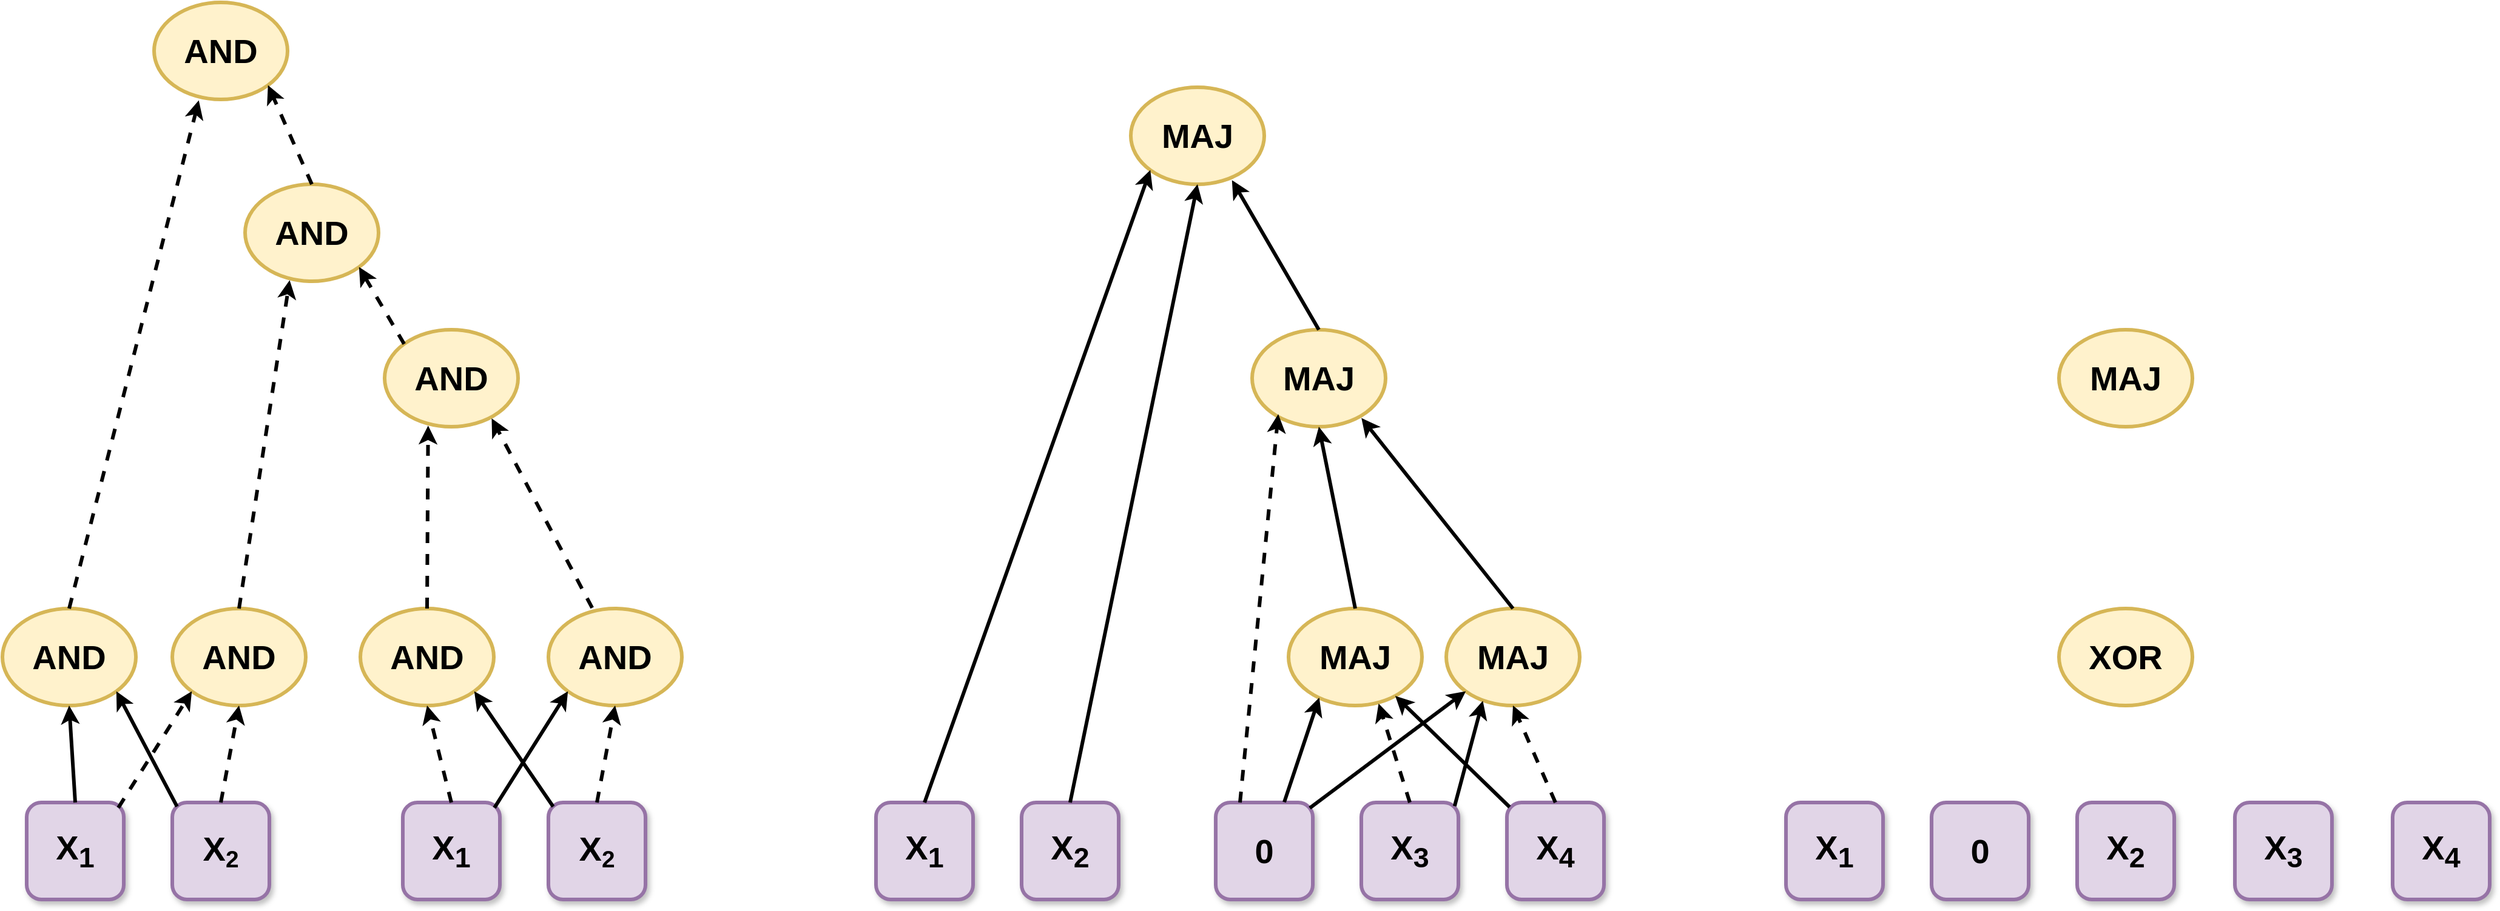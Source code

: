 <mxfile version="24.6.2" type="github">
  <diagram name="第 1 页" id="r3UGkL9LIauUfXsUyBIE">
    <mxGraphModel dx="3139" dy="2145" grid="1" gridSize="10" guides="1" tooltips="1" connect="1" arrows="1" fold="1" page="1" pageScale="1" pageWidth="560" pageHeight="1000" math="0" shadow="0">
      <root>
        <mxCell id="0" />
        <mxCell id="1" parent="0" />
        <mxCell id="rH_akTSNDyo1jkgqadfu-1" value="&lt;font style=&quot;font-size: 28px;&quot;&gt;&lt;b&gt;X&lt;sub&gt;1&lt;/sub&gt;&lt;/b&gt;&lt;/font&gt;" style="rounded=1;whiteSpace=wrap;html=1;fillColor=#e1d5e7;strokeColor=#9673a6;shadow=1;strokeWidth=3;" vertex="1" parent="1">
          <mxGeometry x="-540" y="660" width="80" height="80" as="geometry" />
        </mxCell>
        <mxCell id="rH_akTSNDyo1jkgqadfu-2" value="&lt;font style=&quot;&quot;&gt;&lt;b style=&quot;&quot;&gt;&lt;span style=&quot;font-size: 28px;&quot;&gt;X&lt;/span&gt;&lt;span style=&quot;font-size: 23.333px;&quot;&gt;&lt;sub&gt;2&lt;/sub&gt;&lt;/span&gt;&lt;/b&gt;&lt;/font&gt;" style="rounded=1;whiteSpace=wrap;html=1;fillColor=#e1d5e7;strokeColor=#9673a6;shadow=1;strokeWidth=3;" vertex="1" parent="1">
          <mxGeometry x="-420" y="660" width="80" height="80" as="geometry" />
        </mxCell>
        <mxCell id="rH_akTSNDyo1jkgqadfu-6" value="&lt;font style=&quot;font-size: 28px;&quot;&gt;&lt;b&gt;X&lt;sub&gt;1&lt;/sub&gt;&lt;/b&gt;&lt;/font&gt;" style="rounded=1;whiteSpace=wrap;html=1;fillColor=#e1d5e7;strokeColor=#9673a6;shadow=1;strokeWidth=3;" vertex="1" parent="1">
          <mxGeometry x="160" y="660" width="80" height="80" as="geometry" />
        </mxCell>
        <mxCell id="rH_akTSNDyo1jkgqadfu-7" value="&lt;font style=&quot;font-size: 28px;&quot;&gt;&lt;b&gt;X&lt;sub&gt;2&lt;/sub&gt;&lt;/b&gt;&lt;/font&gt;" style="rounded=1;whiteSpace=wrap;html=1;fillColor=#e1d5e7;strokeColor=#9673a6;shadow=1;strokeWidth=3;" vertex="1" parent="1">
          <mxGeometry x="280" y="660" width="80" height="80" as="geometry" />
        </mxCell>
        <mxCell id="rH_akTSNDyo1jkgqadfu-8" value="&lt;font style=&quot;font-size: 28px;&quot;&gt;&lt;b&gt;X&lt;sub&gt;3&lt;/sub&gt;&lt;/b&gt;&lt;/font&gt;" style="rounded=1;whiteSpace=wrap;html=1;fillColor=#e1d5e7;strokeColor=#9673a6;shadow=1;strokeWidth=3;" vertex="1" parent="1">
          <mxGeometry x="560" y="660" width="80" height="80" as="geometry" />
        </mxCell>
        <mxCell id="rH_akTSNDyo1jkgqadfu-9" value="&lt;font style=&quot;font-size: 28px;&quot;&gt;&lt;b&gt;X&lt;sub&gt;4&lt;/sub&gt;&lt;/b&gt;&lt;/font&gt;" style="rounded=1;whiteSpace=wrap;html=1;fillColor=#e1d5e7;strokeColor=#9673a6;shadow=1;strokeWidth=3;" vertex="1" parent="1">
          <mxGeometry x="680" y="660" width="80" height="80" as="geometry" />
        </mxCell>
        <mxCell id="rH_akTSNDyo1jkgqadfu-14" value="&lt;font style=&quot;font-size: 28px;&quot;&gt;&lt;b&gt;X&lt;sub&gt;1&lt;/sub&gt;&lt;/b&gt;&lt;/font&gt;" style="rounded=1;whiteSpace=wrap;html=1;fillColor=#e1d5e7;strokeColor=#9673a6;shadow=1;strokeWidth=3;" vertex="1" parent="1">
          <mxGeometry x="910" y="660" width="80" height="80" as="geometry" />
        </mxCell>
        <mxCell id="rH_akTSNDyo1jkgqadfu-15" value="&lt;font style=&quot;font-size: 28px;&quot;&gt;&lt;b&gt;X&lt;sub&gt;2&lt;/sub&gt;&lt;/b&gt;&lt;/font&gt;" style="rounded=1;whiteSpace=wrap;html=1;fillColor=#e1d5e7;strokeColor=#9673a6;shadow=1;strokeWidth=3;" vertex="1" parent="1">
          <mxGeometry x="1150" y="660" width="80" height="80" as="geometry" />
        </mxCell>
        <mxCell id="rH_akTSNDyo1jkgqadfu-16" value="&lt;font style=&quot;font-size: 28px;&quot;&gt;&lt;b&gt;X&lt;sub&gt;3&lt;/sub&gt;&lt;/b&gt;&lt;/font&gt;" style="rounded=1;whiteSpace=wrap;html=1;fillColor=#e1d5e7;strokeColor=#9673a6;shadow=1;strokeWidth=3;" vertex="1" parent="1">
          <mxGeometry x="1280" y="660" width="80" height="80" as="geometry" />
        </mxCell>
        <mxCell id="rH_akTSNDyo1jkgqadfu-17" value="&lt;font style=&quot;font-size: 28px;&quot;&gt;&lt;b&gt;X&lt;sub&gt;4&lt;/sub&gt;&lt;/b&gt;&lt;/font&gt;" style="rounded=1;whiteSpace=wrap;html=1;fillColor=#e1d5e7;strokeColor=#9673a6;shadow=1;strokeWidth=3;" vertex="1" parent="1">
          <mxGeometry x="1410" y="660" width="80" height="80" as="geometry" />
        </mxCell>
        <mxCell id="rH_akTSNDyo1jkgqadfu-18" value="&lt;span style=&quot;font-size: 28px;&quot;&gt;&lt;b&gt;0&lt;/b&gt;&lt;/span&gt;" style="rounded=1;whiteSpace=wrap;html=1;fillColor=#e1d5e7;strokeColor=#9673a6;shadow=1;strokeWidth=3;" vertex="1" parent="1">
          <mxGeometry x="440" y="660" width="80" height="80" as="geometry" />
        </mxCell>
        <mxCell id="rH_akTSNDyo1jkgqadfu-19" value="&lt;font style=&quot;font-size: 28px;&quot;&gt;&lt;b&gt;AND&lt;/b&gt;&lt;/font&gt;" style="ellipse;whiteSpace=wrap;html=1;fillColor=#fff2cc;strokeColor=#d6b656;strokeWidth=3;" vertex="1" parent="1">
          <mxGeometry x="-560" y="500" width="110" height="80" as="geometry" />
        </mxCell>
        <mxCell id="rH_akTSNDyo1jkgqadfu-20" value="&lt;font style=&quot;font-size: 28px;&quot;&gt;&lt;b&gt;AND&lt;/b&gt;&lt;/font&gt;" style="ellipse;whiteSpace=wrap;html=1;fillColor=#fff2cc;strokeColor=#d6b656;strokeWidth=3;" vertex="1" parent="1">
          <mxGeometry x="-420" y="500" width="110" height="80" as="geometry" />
        </mxCell>
        <mxCell id="rH_akTSNDyo1jkgqadfu-23" value="&lt;font style=&quot;font-size: 28px;&quot;&gt;&lt;b&gt;AND&lt;/b&gt;&lt;/font&gt;" style="ellipse;whiteSpace=wrap;html=1;fillColor=#fff2cc;strokeColor=#d6b656;strokeWidth=3;" vertex="1" parent="1">
          <mxGeometry x="-245" y="270" width="110" height="80" as="geometry" />
        </mxCell>
        <mxCell id="rH_akTSNDyo1jkgqadfu-24" value="&lt;font style=&quot;font-size: 28px;&quot;&gt;&lt;b&gt;AND&lt;/b&gt;&lt;/font&gt;" style="ellipse;whiteSpace=wrap;html=1;fillColor=#fff2cc;strokeColor=#d6b656;strokeWidth=3;" vertex="1" parent="1">
          <mxGeometry x="-360" y="150" width="110" height="80" as="geometry" />
        </mxCell>
        <mxCell id="rH_akTSNDyo1jkgqadfu-25" value="&lt;font style=&quot;font-size: 28px;&quot;&gt;&lt;b&gt;AND&lt;/b&gt;&lt;/font&gt;" style="ellipse;whiteSpace=wrap;html=1;fillColor=#fff2cc;strokeColor=#d6b656;strokeWidth=3;" vertex="1" parent="1">
          <mxGeometry x="-435" width="110" height="80" as="geometry" />
        </mxCell>
        <mxCell id="rH_akTSNDyo1jkgqadfu-26" value="" style="endArrow=classic;html=1;rounded=0;strokeWidth=3;exitX=0.5;exitY=0;exitDx=0;exitDy=0;entryX=0.5;entryY=1;entryDx=0;entryDy=0;" edge="1" parent="1" source="rH_akTSNDyo1jkgqadfu-1" target="rH_akTSNDyo1jkgqadfu-19">
          <mxGeometry width="50" height="50" relative="1" as="geometry">
            <mxPoint x="-150" y="590" as="sourcePoint" />
            <mxPoint x="-100" y="540" as="targetPoint" />
          </mxGeometry>
        </mxCell>
        <mxCell id="rH_akTSNDyo1jkgqadfu-27" value="" style="endArrow=classic;html=1;rounded=0;strokeWidth=3;exitX=0.944;exitY=0.054;exitDx=0;exitDy=0;entryX=0;entryY=1;entryDx=0;entryDy=0;exitPerimeter=0;dashed=1;" edge="1" parent="1" source="rH_akTSNDyo1jkgqadfu-1" target="rH_akTSNDyo1jkgqadfu-20">
          <mxGeometry width="50" height="50" relative="1" as="geometry">
            <mxPoint x="-490" y="670" as="sourcePoint" />
            <mxPoint x="-525" y="590" as="targetPoint" />
          </mxGeometry>
        </mxCell>
        <mxCell id="rH_akTSNDyo1jkgqadfu-28" value="" style="endArrow=classic;html=1;rounded=0;strokeWidth=3;exitX=0.5;exitY=0;exitDx=0;exitDy=0;entryX=0.5;entryY=1;entryDx=0;entryDy=0;dashed=1;" edge="1" parent="1" source="rH_akTSNDyo1jkgqadfu-2" target="rH_akTSNDyo1jkgqadfu-20">
          <mxGeometry width="50" height="50" relative="1" as="geometry">
            <mxPoint x="-490" y="670" as="sourcePoint" />
            <mxPoint x="-525" y="590" as="targetPoint" />
          </mxGeometry>
        </mxCell>
        <mxCell id="rH_akTSNDyo1jkgqadfu-29" value="" style="endArrow=classic;html=1;rounded=0;strokeWidth=3;exitX=0.049;exitY=0.042;exitDx=0;exitDy=0;entryX=1;entryY=1;entryDx=0;entryDy=0;exitPerimeter=0;" edge="1" parent="1" source="rH_akTSNDyo1jkgqadfu-2" target="rH_akTSNDyo1jkgqadfu-19">
          <mxGeometry width="50" height="50" relative="1" as="geometry">
            <mxPoint x="-370" y="670" as="sourcePoint" />
            <mxPoint x="-345" y="590" as="targetPoint" />
          </mxGeometry>
        </mxCell>
        <mxCell id="rH_akTSNDyo1jkgqadfu-30" value="&lt;font style=&quot;font-size: 28px;&quot;&gt;&lt;b&gt;X&lt;sub&gt;1&lt;/sub&gt;&lt;/b&gt;&lt;/font&gt;" style="rounded=1;whiteSpace=wrap;html=1;fillColor=#e1d5e7;strokeColor=#9673a6;shadow=1;strokeWidth=3;" vertex="1" parent="1">
          <mxGeometry x="-230" y="660" width="80" height="80" as="geometry" />
        </mxCell>
        <mxCell id="rH_akTSNDyo1jkgqadfu-31" value="&lt;font style=&quot;&quot;&gt;&lt;b style=&quot;&quot;&gt;&lt;span style=&quot;font-size: 28px;&quot;&gt;X&lt;/span&gt;&lt;span style=&quot;font-size: 23.333px;&quot;&gt;&lt;sub&gt;2&lt;/sub&gt;&lt;/span&gt;&lt;/b&gt;&lt;/font&gt;" style="rounded=1;whiteSpace=wrap;html=1;fillColor=#e1d5e7;strokeColor=#9673a6;shadow=1;strokeWidth=3;" vertex="1" parent="1">
          <mxGeometry x="-110" y="660" width="80" height="80" as="geometry" />
        </mxCell>
        <mxCell id="rH_akTSNDyo1jkgqadfu-32" value="&lt;font style=&quot;font-size: 28px;&quot;&gt;&lt;b&gt;AND&lt;/b&gt;&lt;/font&gt;" style="ellipse;whiteSpace=wrap;html=1;fillColor=#fff2cc;strokeColor=#d6b656;strokeWidth=3;" vertex="1" parent="1">
          <mxGeometry x="-265" y="500" width="110" height="80" as="geometry" />
        </mxCell>
        <mxCell id="rH_akTSNDyo1jkgqadfu-33" value="&lt;font style=&quot;font-size: 28px;&quot;&gt;&lt;b&gt;AND&lt;/b&gt;&lt;/font&gt;" style="ellipse;whiteSpace=wrap;html=1;fillColor=#fff2cc;strokeColor=#d6b656;strokeWidth=3;" vertex="1" parent="1">
          <mxGeometry x="-110" y="500" width="110" height="80" as="geometry" />
        </mxCell>
        <mxCell id="rH_akTSNDyo1jkgqadfu-34" value="" style="endArrow=classic;html=1;rounded=0;strokeWidth=3;exitX=0.5;exitY=0;exitDx=0;exitDy=0;entryX=0.5;entryY=1;entryDx=0;entryDy=0;dashed=1;" edge="1" parent="1" source="rH_akTSNDyo1jkgqadfu-30" target="rH_akTSNDyo1jkgqadfu-32">
          <mxGeometry width="50" height="50" relative="1" as="geometry">
            <mxPoint x="160" y="590" as="sourcePoint" />
            <mxPoint x="210" y="540" as="targetPoint" />
          </mxGeometry>
        </mxCell>
        <mxCell id="rH_akTSNDyo1jkgqadfu-35" value="" style="endArrow=classic;html=1;rounded=0;strokeWidth=3;exitX=0.944;exitY=0.054;exitDx=0;exitDy=0;entryX=0;entryY=1;entryDx=0;entryDy=0;exitPerimeter=0;" edge="1" parent="1" source="rH_akTSNDyo1jkgqadfu-30" target="rH_akTSNDyo1jkgqadfu-33">
          <mxGeometry width="50" height="50" relative="1" as="geometry">
            <mxPoint x="-180" y="670" as="sourcePoint" />
            <mxPoint x="-215" y="590" as="targetPoint" />
          </mxGeometry>
        </mxCell>
        <mxCell id="rH_akTSNDyo1jkgqadfu-36" value="" style="endArrow=classic;html=1;rounded=0;strokeWidth=3;exitX=0.5;exitY=0;exitDx=0;exitDy=0;entryX=0.5;entryY=1;entryDx=0;entryDy=0;dashed=1;" edge="1" parent="1" source="rH_akTSNDyo1jkgqadfu-31" target="rH_akTSNDyo1jkgqadfu-33">
          <mxGeometry width="50" height="50" relative="1" as="geometry">
            <mxPoint x="-180" y="670" as="sourcePoint" />
            <mxPoint x="-215" y="590" as="targetPoint" />
          </mxGeometry>
        </mxCell>
        <mxCell id="rH_akTSNDyo1jkgqadfu-37" value="" style="endArrow=classic;html=1;rounded=0;strokeWidth=3;exitX=0.049;exitY=0.042;exitDx=0;exitDy=0;entryX=1;entryY=1;entryDx=0;entryDy=0;exitPerimeter=0;" edge="1" parent="1" source="rH_akTSNDyo1jkgqadfu-31" target="rH_akTSNDyo1jkgqadfu-32">
          <mxGeometry width="50" height="50" relative="1" as="geometry">
            <mxPoint x="-60" y="670" as="sourcePoint" />
            <mxPoint x="-35" y="590" as="targetPoint" />
          </mxGeometry>
        </mxCell>
        <mxCell id="rH_akTSNDyo1jkgqadfu-38" value="" style="endArrow=classic;html=1;rounded=0;strokeWidth=3;exitX=0.328;exitY=-0.007;exitDx=0;exitDy=0;entryX=0.802;entryY=0.914;entryDx=0;entryDy=0;dashed=1;entryPerimeter=0;exitPerimeter=0;" edge="1" parent="1" source="rH_akTSNDyo1jkgqadfu-33" target="rH_akTSNDyo1jkgqadfu-23">
          <mxGeometry width="50" height="50" relative="1" as="geometry">
            <mxPoint x="-370" y="670" as="sourcePoint" />
            <mxPoint x="-345" y="590" as="targetPoint" />
          </mxGeometry>
        </mxCell>
        <mxCell id="rH_akTSNDyo1jkgqadfu-39" value="" style="endArrow=classic;html=1;rounded=0;strokeWidth=3;exitX=0.5;exitY=0;exitDx=0;exitDy=0;entryX=0.326;entryY=0.989;entryDx=0;entryDy=0;dashed=1;entryPerimeter=0;" edge="1" parent="1" source="rH_akTSNDyo1jkgqadfu-32" target="rH_akTSNDyo1jkgqadfu-23">
          <mxGeometry width="50" height="50" relative="1" as="geometry">
            <mxPoint x="-14" y="509" as="sourcePoint" />
            <mxPoint x="-102" y="353" as="targetPoint" />
          </mxGeometry>
        </mxCell>
        <mxCell id="rH_akTSNDyo1jkgqadfu-40" value="" style="endArrow=classic;html=1;rounded=0;strokeWidth=3;exitX=0.5;exitY=0;exitDx=0;exitDy=0;entryX=0.334;entryY=0.989;entryDx=0;entryDy=0;dashed=1;entryPerimeter=0;" edge="1" parent="1" source="rH_akTSNDyo1jkgqadfu-20" target="rH_akTSNDyo1jkgqadfu-24">
          <mxGeometry width="50" height="50" relative="1" as="geometry">
            <mxPoint x="-175" y="510" as="sourcePoint" />
            <mxPoint x="-154" y="359" as="targetPoint" />
          </mxGeometry>
        </mxCell>
        <mxCell id="rH_akTSNDyo1jkgqadfu-41" value="" style="endArrow=classic;html=1;rounded=0;strokeWidth=3;exitX=0.5;exitY=0;exitDx=0;exitDy=0;entryX=0.335;entryY=1.01;entryDx=0;entryDy=0;dashed=1;entryPerimeter=0;" edge="1" parent="1" source="rH_akTSNDyo1jkgqadfu-19" target="rH_akTSNDyo1jkgqadfu-25">
          <mxGeometry width="50" height="50" relative="1" as="geometry">
            <mxPoint x="-165" y="520" as="sourcePoint" />
            <mxPoint x="-144" y="369" as="targetPoint" />
          </mxGeometry>
        </mxCell>
        <mxCell id="rH_akTSNDyo1jkgqadfu-42" value="" style="endArrow=classic;html=1;rounded=0;strokeWidth=3;entryX=1;entryY=1;entryDx=0;entryDy=0;dashed=1;exitX=0;exitY=0;exitDx=0;exitDy=0;" edge="1" parent="1" source="rH_akTSNDyo1jkgqadfu-23" target="rH_akTSNDyo1jkgqadfu-24">
          <mxGeometry width="50" height="50" relative="1" as="geometry">
            <mxPoint x="-170" y="270" as="sourcePoint" />
            <mxPoint x="-154" y="359" as="targetPoint" />
          </mxGeometry>
        </mxCell>
        <mxCell id="rH_akTSNDyo1jkgqadfu-43" value="" style="endArrow=classic;html=1;rounded=0;strokeWidth=3;exitX=0.5;exitY=0;exitDx=0;exitDy=0;entryX=1;entryY=1;entryDx=0;entryDy=0;dashed=1;" edge="1" parent="1" source="rH_akTSNDyo1jkgqadfu-24" target="rH_akTSNDyo1jkgqadfu-25">
          <mxGeometry width="50" height="50" relative="1" as="geometry">
            <mxPoint x="-165" y="520" as="sourcePoint" />
            <mxPoint x="-144" y="369" as="targetPoint" />
          </mxGeometry>
        </mxCell>
        <mxCell id="rH_akTSNDyo1jkgqadfu-44" value="&lt;font style=&quot;font-size: 28px;&quot;&gt;&lt;b&gt;MAJ&lt;/b&gt;&lt;/font&gt;&lt;span style=&quot;color: rgba(0, 0, 0, 0); font-family: monospace; font-size: 0px; text-align: start; text-wrap: nowrap;&quot;&gt;%3CmxGraphModel%3E%3Croot%3E%3CmxCell%20id%3D%220%22%2F%3E%3CmxCell%20id%3D%221%22%20parent%3D%220%22%2F%3E%3CmxCell%20id%3D%222%22%20value%3D%22%26lt%3Bfont%20style%3D%26quot%3Bfont-size%3A%2028px%3B%26quot%3B%26gt%3B%26lt%3Bb%26gt%3BAND%26lt%3B%2Fb%26gt%3B%26lt%3B%2Ffont%26gt%3B%22%20style%3D%22ellipse%3BwhiteSpace%3Dwrap%3Bhtml%3D1%3BfillColor%3D%23fff2cc%3BstrokeColor%3D%23d6b656%3BstrokeWidth%3D3%3B%22%20vertex%3D%221%22%20parent%3D%221%22%3E%3CmxGeometry%20x%3D%22-265%22%20y%3D%22500%22%20width%3D%22110%22%20height%3D%2280%22%20as%3D%22geometry%22%2F%3E%3C%2FmxCell%3E%3C%2Froot%3E%3C%2FmxGraphModel%3E&lt;/span&gt;" style="ellipse;whiteSpace=wrap;html=1;fillColor=#fff2cc;strokeColor=#d6b656;strokeWidth=3;" vertex="1" parent="1">
          <mxGeometry x="500" y="500" width="110" height="80" as="geometry" />
        </mxCell>
        <mxCell id="rH_akTSNDyo1jkgqadfu-47" value="&lt;font style=&quot;font-size: 28px;&quot;&gt;&lt;b&gt;MAJ&lt;/b&gt;&lt;/font&gt;&lt;span style=&quot;color: rgba(0, 0, 0, 0); font-family: monospace; font-size: 0px; text-align: start; text-wrap: nowrap;&quot;&gt;%3CmxGraphModel%3E%3Croot%3E%3CmxCell%20id%3D%220%22%2F%3E%3CmxCell%20id%3D%221%22%20parent%3D%220%22%2F%3E%3CmxCell%20id%3D%222%22%20value%3D%22%26lt%3Bfont%20style%3D%26quot%3Bfont-size%3A%2028px%3B%26quot%3B%26gt%3B%26lt%3Bb%26gt%3BAND%26lt%3B%2Fb%26gt%3B%26lt%3B%2Ffont%26gt%3B%22%20style%3D%22ellipse%3BwhiteSpace%3Dwrap%3Bhtml%3D1%3BfillColor%3D%23fff2cc%3BstrokeColor%3D%23d6b656%3BstrokeWidth%3D3%3B%22%20vertex%3D%221%22%20parent%3D%221%22%3E%3CmxGeometry%20x%3D%22-265%22%20y%3D%22500%22%20width%3D%22110%22%20height%3D%2280%22%20as%3D%22geometry%22%2F%3E%3C%2FmxCell%3E%3C%2Froot%3E%3C%2FmxGraphModel%3E&lt;/span&gt;" style="ellipse;whiteSpace=wrap;html=1;fillColor=#fff2cc;strokeColor=#d6b656;strokeWidth=3;" vertex="1" parent="1">
          <mxGeometry x="630" y="500" width="110" height="80" as="geometry" />
        </mxCell>
        <mxCell id="rH_akTSNDyo1jkgqadfu-48" value="&lt;font style=&quot;font-size: 28px;&quot;&gt;&lt;b&gt;MAJ&lt;/b&gt;&lt;/font&gt;&lt;span style=&quot;color: rgba(0, 0, 0, 0); font-family: monospace; font-size: 0px; text-align: start; text-wrap: nowrap;&quot;&gt;%3CmxGraphModel%3E%3Croot%3E%3CmxCell%20id%3D%220%22%2F%3E%3CmxCell%20id%3D%221%22%20parent%3D%220%22%2F%3E%3CmxCell%20id%3D%222%22%20value%3D%22%26lt%3Bfont%20style%3D%26quot%3Bfont-size%3A%2028px%3B%26quot%3B%26gt%3B%26lt%3Bb%26gt%3BAND%26lt%3B%2Fb%26gt%3B%26lt%3B%2Ffont%26gt%3B%22%20style%3D%22ellipse%3BwhiteSpace%3Dwrap%3Bhtml%3D1%3BfillColor%3D%23fff2cc%3BstrokeColor%3D%23d6b656%3BstrokeWidth%3D3%3B%22%20vertex%3D%221%22%20parent%3D%221%22%3E%3CmxGeometry%20x%3D%22-265%22%20y%3D%22500%22%20width%3D%22110%22%20height%3D%2280%22%20as%3D%22geometry%22%2F%3E%3C%2FmxCell%3E%3C%2Froot%3E%3C%2FmxGraphModel%3E&lt;/span&gt;" style="ellipse;whiteSpace=wrap;html=1;fillColor=#fff2cc;strokeColor=#d6b656;strokeWidth=3;" vertex="1" parent="1">
          <mxGeometry x="470" y="270" width="110" height="80" as="geometry" />
        </mxCell>
        <mxCell id="rH_akTSNDyo1jkgqadfu-49" value="&lt;font style=&quot;font-size: 28px;&quot;&gt;&lt;b&gt;MAJ&lt;/b&gt;&lt;/font&gt;&lt;span style=&quot;color: rgba(0, 0, 0, 0); font-family: monospace; font-size: 0px; text-align: start; text-wrap: nowrap;&quot;&gt;%3CmxGraphModel%3E%3Croot%3E%3CmxCell%20id%3D%220%22%2F%3E%3CmxCell%20id%3D%221%22%20parent%3D%220%22%2F%3E%3CmxCell%20id%3D%222%22%20value%3D%22%26lt%3Bfont%20style%3D%26quot%3Bfont-size%3A%2028px%3B%26quot%3B%26gt%3B%26lt%3Bb%26gt%3BAND%26lt%3B%2Fb%26gt%3B%26lt%3B%2Ffont%26gt%3B%22%20style%3D%22ellipse%3BwhiteSpace%3Dwrap%3Bhtml%3D1%3BfillColor%3D%23fff2cc%3BstrokeColor%3D%23d6b656%3BstrokeWidth%3D3%3B%22%20vertex%3D%221%22%20parent%3D%221%22%3E%3CmxGeometry%20x%3D%22-265%22%20y%3D%22500%22%20width%3D%22110%22%20height%3D%2280%22%20as%3D%22geometry%22%2F%3E%3C%2FmxCell%3E%3C%2Froot%3E%3C%2FmxGraphModel%3E&lt;/span&gt;" style="ellipse;whiteSpace=wrap;html=1;fillColor=#fff2cc;strokeColor=#d6b656;strokeWidth=3;" vertex="1" parent="1">
          <mxGeometry x="370" y="70" width="110" height="80" as="geometry" />
        </mxCell>
        <mxCell id="rH_akTSNDyo1jkgqadfu-50" value="" style="endArrow=classic;html=1;rounded=0;strokeWidth=3;entryX=0;entryY=1;entryDx=0;entryDy=0;exitX=0.969;exitY=0.057;exitDx=0;exitDy=0;exitPerimeter=0;" edge="1" parent="1" source="rH_akTSNDyo1jkgqadfu-18" target="rH_akTSNDyo1jkgqadfu-47">
          <mxGeometry width="50" height="50" relative="1" as="geometry">
            <mxPoint x="520" y="660" as="sourcePoint" />
            <mxPoint x="-84" y="578" as="targetPoint" />
          </mxGeometry>
        </mxCell>
        <mxCell id="rH_akTSNDyo1jkgqadfu-51" value="" style="endArrow=classic;html=1;rounded=0;strokeWidth=3;entryX=0.23;entryY=0.918;entryDx=0;entryDy=0;exitX=0.706;exitY=-0.004;exitDx=0;exitDy=0;exitPerimeter=0;entryPerimeter=0;" edge="1" parent="1" source="rH_akTSNDyo1jkgqadfu-18" target="rH_akTSNDyo1jkgqadfu-44">
          <mxGeometry width="50" height="50" relative="1" as="geometry">
            <mxPoint x="528" y="675" as="sourcePoint" />
            <mxPoint x="696" y="578" as="targetPoint" />
          </mxGeometry>
        </mxCell>
        <mxCell id="rH_akTSNDyo1jkgqadfu-52" value="" style="endArrow=classic;html=1;rounded=0;strokeWidth=3;entryX=0.196;entryY=0.871;entryDx=0;entryDy=0;exitX=0.25;exitY=0;exitDx=0;exitDy=0;entryPerimeter=0;dashed=1;" edge="1" parent="1" source="rH_akTSNDyo1jkgqadfu-18" target="rH_akTSNDyo1jkgqadfu-48">
          <mxGeometry width="50" height="50" relative="1" as="geometry">
            <mxPoint x="538" y="685" as="sourcePoint" />
            <mxPoint x="706" y="588" as="targetPoint" />
          </mxGeometry>
        </mxCell>
        <mxCell id="rH_akTSNDyo1jkgqadfu-53" value="" style="endArrow=classic;html=1;rounded=0;strokeWidth=3;entryX=0.675;entryY=0.979;entryDx=0;entryDy=0;exitX=0.5;exitY=0;exitDx=0;exitDy=0;entryPerimeter=0;dashed=1;" edge="1" parent="1" source="rH_akTSNDyo1jkgqadfu-8" target="rH_akTSNDyo1jkgqadfu-44">
          <mxGeometry width="50" height="50" relative="1" as="geometry">
            <mxPoint x="506" y="670" as="sourcePoint" />
            <mxPoint x="535" y="583" as="targetPoint" />
          </mxGeometry>
        </mxCell>
        <mxCell id="rH_akTSNDyo1jkgqadfu-54" value="" style="endArrow=classic;html=1;rounded=0;strokeWidth=3;exitX=0.961;exitY=0.037;exitDx=0;exitDy=0;exitPerimeter=0;entryX=0.274;entryY=0.951;entryDx=0;entryDy=0;entryPerimeter=0;" edge="1" parent="1" source="rH_akTSNDyo1jkgqadfu-8" target="rH_akTSNDyo1jkgqadfu-47">
          <mxGeometry width="50" height="50" relative="1" as="geometry">
            <mxPoint x="506" y="670" as="sourcePoint" />
            <mxPoint x="710" y="577" as="targetPoint" />
          </mxGeometry>
        </mxCell>
        <mxCell id="rH_akTSNDyo1jkgqadfu-55" value="" style="endArrow=classic;html=1;rounded=0;strokeWidth=3;entryX=0.5;entryY=1;entryDx=0;entryDy=0;exitX=0.5;exitY=0;exitDx=0;exitDy=0;dashed=1;" edge="1" parent="1" source="rH_akTSNDyo1jkgqadfu-9" target="rH_akTSNDyo1jkgqadfu-47">
          <mxGeometry width="50" height="50" relative="1" as="geometry">
            <mxPoint x="746" y="662" as="sourcePoint" />
            <mxPoint x="720" y="580" as="targetPoint" />
          </mxGeometry>
        </mxCell>
        <mxCell id="rH_akTSNDyo1jkgqadfu-56" value="" style="endArrow=classic;html=1;rounded=0;strokeWidth=3;exitX=0.028;exitY=0.047;exitDx=0;exitDy=0;exitPerimeter=0;" edge="1" parent="1" source="rH_akTSNDyo1jkgqadfu-9" target="rH_akTSNDyo1jkgqadfu-44">
          <mxGeometry width="50" height="50" relative="1" as="geometry">
            <mxPoint x="730" y="670" as="sourcePoint" />
            <mxPoint x="730" y="590" as="targetPoint" />
          </mxGeometry>
        </mxCell>
        <mxCell id="rH_akTSNDyo1jkgqadfu-57" value="" style="endArrow=classic;html=1;rounded=0;strokeWidth=3;exitX=0.5;exitY=0;exitDx=0;exitDy=0;entryX=0.5;entryY=1;entryDx=0;entryDy=0;" edge="1" parent="1" source="rH_akTSNDyo1jkgqadfu-44" target="rH_akTSNDyo1jkgqadfu-48">
          <mxGeometry width="50" height="50" relative="1" as="geometry">
            <mxPoint x="692" y="674" as="sourcePoint" />
            <mxPoint x="598" y="582" as="targetPoint" />
          </mxGeometry>
        </mxCell>
        <mxCell id="rH_akTSNDyo1jkgqadfu-58" value="" style="endArrow=classic;html=1;rounded=0;strokeWidth=3;exitX=0.5;exitY=0;exitDx=0;exitDy=0;entryX=0.819;entryY=0.91;entryDx=0;entryDy=0;entryPerimeter=0;" edge="1" parent="1" source="rH_akTSNDyo1jkgqadfu-47" target="rH_akTSNDyo1jkgqadfu-48">
          <mxGeometry width="50" height="50" relative="1" as="geometry">
            <mxPoint x="702" y="684" as="sourcePoint" />
            <mxPoint x="608" y="592" as="targetPoint" />
          </mxGeometry>
        </mxCell>
        <mxCell id="rH_akTSNDyo1jkgqadfu-59" value="" style="endArrow=classic;html=1;rounded=0;strokeWidth=3;exitX=0.5;exitY=0;exitDx=0;exitDy=0;entryX=0.5;entryY=1;entryDx=0;entryDy=0;" edge="1" parent="1" source="rH_akTSNDyo1jkgqadfu-7" target="rH_akTSNDyo1jkgqadfu-49">
          <mxGeometry width="50" height="50" relative="1" as="geometry">
            <mxPoint x="712" y="694" as="sourcePoint" />
            <mxPoint x="618" y="602" as="targetPoint" />
          </mxGeometry>
        </mxCell>
        <mxCell id="rH_akTSNDyo1jkgqadfu-61" value="" style="endArrow=classic;html=1;rounded=0;strokeWidth=3;exitX=0.5;exitY=0;exitDx=0;exitDy=0;entryX=0;entryY=1;entryDx=0;entryDy=0;" edge="1" parent="1" source="rH_akTSNDyo1jkgqadfu-6" target="rH_akTSNDyo1jkgqadfu-49">
          <mxGeometry width="50" height="50" relative="1" as="geometry">
            <mxPoint x="330" y="670" as="sourcePoint" />
            <mxPoint x="435" y="160" as="targetPoint" />
          </mxGeometry>
        </mxCell>
        <mxCell id="rH_akTSNDyo1jkgqadfu-62" value="" style="endArrow=classic;html=1;rounded=0;strokeWidth=3;exitX=0.5;exitY=0;exitDx=0;exitDy=0;entryX=0.758;entryY=0.958;entryDx=0;entryDy=0;entryPerimeter=0;" edge="1" parent="1" source="rH_akTSNDyo1jkgqadfu-48" target="rH_akTSNDyo1jkgqadfu-49">
          <mxGeometry width="50" height="50" relative="1" as="geometry">
            <mxPoint x="565" y="510" as="sourcePoint" />
            <mxPoint x="535" y="360" as="targetPoint" />
          </mxGeometry>
        </mxCell>
        <mxCell id="rH_akTSNDyo1jkgqadfu-64" value="&lt;span style=&quot;font-size: 28px;&quot;&gt;&lt;b&gt;0&lt;/b&gt;&lt;/span&gt;" style="rounded=1;whiteSpace=wrap;html=1;fillColor=#e1d5e7;strokeColor=#9673a6;shadow=1;strokeWidth=3;" vertex="1" parent="1">
          <mxGeometry x="1030" y="660" width="80" height="80" as="geometry" />
        </mxCell>
        <mxCell id="rH_akTSNDyo1jkgqadfu-65" value="&lt;span style=&quot;font-size: 28px;&quot;&gt;&lt;b&gt;XOR&lt;/b&gt;&lt;/span&gt;" style="ellipse;whiteSpace=wrap;html=1;fillColor=#fff2cc;strokeColor=#d6b656;strokeWidth=3;" vertex="1" parent="1">
          <mxGeometry x="1135" y="500" width="110" height="80" as="geometry" />
        </mxCell>
        <mxCell id="rH_akTSNDyo1jkgqadfu-66" value="&lt;font style=&quot;font-size: 28px;&quot;&gt;&lt;b&gt;MAJ&lt;/b&gt;&lt;/font&gt;&lt;span style=&quot;color: rgba(0, 0, 0, 0); font-family: monospace; font-size: 0px; text-align: start; text-wrap: nowrap;&quot;&gt;%3CmxGraphModel%3E%3Croot%3E%3CmxCell%20id%3D%220%22%2F%3E%3CmxCell%20id%3D%221%22%20parent%3D%220%22%2F%3E%3CmxCell%20id%3D%222%22%20value%3D%22%26lt%3Bfont%20style%3D%26quot%3Bfont-size%3A%2028px%3B%26quot%3B%26gt%3B%26lt%3Bb%26gt%3BAND%26lt%3B%2Fb%26gt%3B%26lt%3B%2Ffont%26gt%3B%22%20style%3D%22ellipse%3BwhiteSpace%3Dwrap%3Bhtml%3D1%3BfillColor%3D%23fff2cc%3BstrokeColor%3D%23d6b656%3BstrokeWidth%3D3%3B%22%20vertex%3D%221%22%20parent%3D%221%22%3E%3CmxGeometry%20x%3D%22-265%22%20y%3D%22500%22%20width%3D%22110%22%20height%3D%2280%22%20as%3D%22geometry%22%2F%3E%3C%2FmxCell%3E%3C%2Froot%3E%3C%2FmxGraphModel%3E&lt;/span&gt;" style="ellipse;whiteSpace=wrap;html=1;fillColor=#fff2cc;strokeColor=#d6b656;strokeWidth=3;" vertex="1" parent="1">
          <mxGeometry x="1135" y="270" width="110" height="80" as="geometry" />
        </mxCell>
      </root>
    </mxGraphModel>
  </diagram>
</mxfile>
